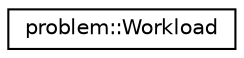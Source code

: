 digraph "Graphical Class Hierarchy"
{
 // LATEX_PDF_SIZE
  edge [fontname="Helvetica",fontsize="10",labelfontname="Helvetica",labelfontsize="10"];
  node [fontname="Helvetica",fontsize="10",shape=record];
  rankdir="LR";
  Node0 [label="problem::Workload",height=0.2,width=0.4,color="black", fillcolor="white", style="filled",URL="$classproblem_1_1Workload.html",tooltip=" "];
}
